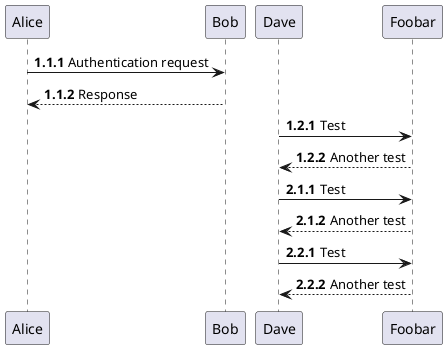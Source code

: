 {
  "sha1": "e0zixcjjw6jo0heobc3dbsme6fszcm9",
  "insertion": {
    "when": "2024-06-01T09:03:03.706Z",
    "user": "plantuml@gmail.com"
  }
}
@startuml
autonumber 1.1.1
Alice -> Bob: Authentication request
Bob --> Alice: Response

autonumber inc B
'Now we have 1.2.1
Dave -> Foobar: Test
Foobar --> Dave: Another test

autonumber inc A
'Now we have 2.1.1
Dave -> Foobar: Test
Foobar --> Dave: Another test

autonumber inc B
'Now we have 2.2.1
Dave -> Foobar: Test
Foobar --> Dave: Another test


@enduml
